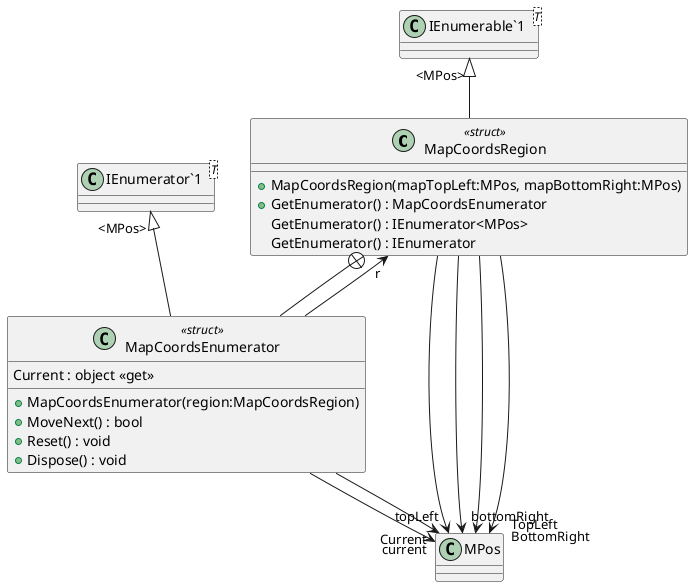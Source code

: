 @startuml
class MapCoordsRegion <<struct>> {
    + MapCoordsRegion(mapTopLeft:MPos, mapBottomRight:MPos)
    + GetEnumerator() : MapCoordsEnumerator
    GetEnumerator() : IEnumerator<MPos>
    GetEnumerator() : IEnumerator
}
class "IEnumerable`1"<T> {
}
class MapCoordsEnumerator <<struct>> {
    + MapCoordsEnumerator(region:MapCoordsRegion)
    + MoveNext() : bool
    + Reset() : void
    Current : object <<get>>
    + Dispose() : void
}
class "IEnumerator`1"<T> {
}
"IEnumerable`1" "<MPos>" <|-- MapCoordsRegion
MapCoordsRegion --> "topLeft" MPos
MapCoordsRegion --> "bottomRight" MPos
MapCoordsRegion --> "TopLeft" MPos
MapCoordsRegion --> "BottomRight" MPos
MapCoordsRegion +-- MapCoordsEnumerator
"IEnumerator`1" "<MPos>" <|-- MapCoordsEnumerator
MapCoordsEnumerator --> "r" MapCoordsRegion
MapCoordsEnumerator --> "current" MPos
MapCoordsEnumerator --> "Current" MPos
@enduml
